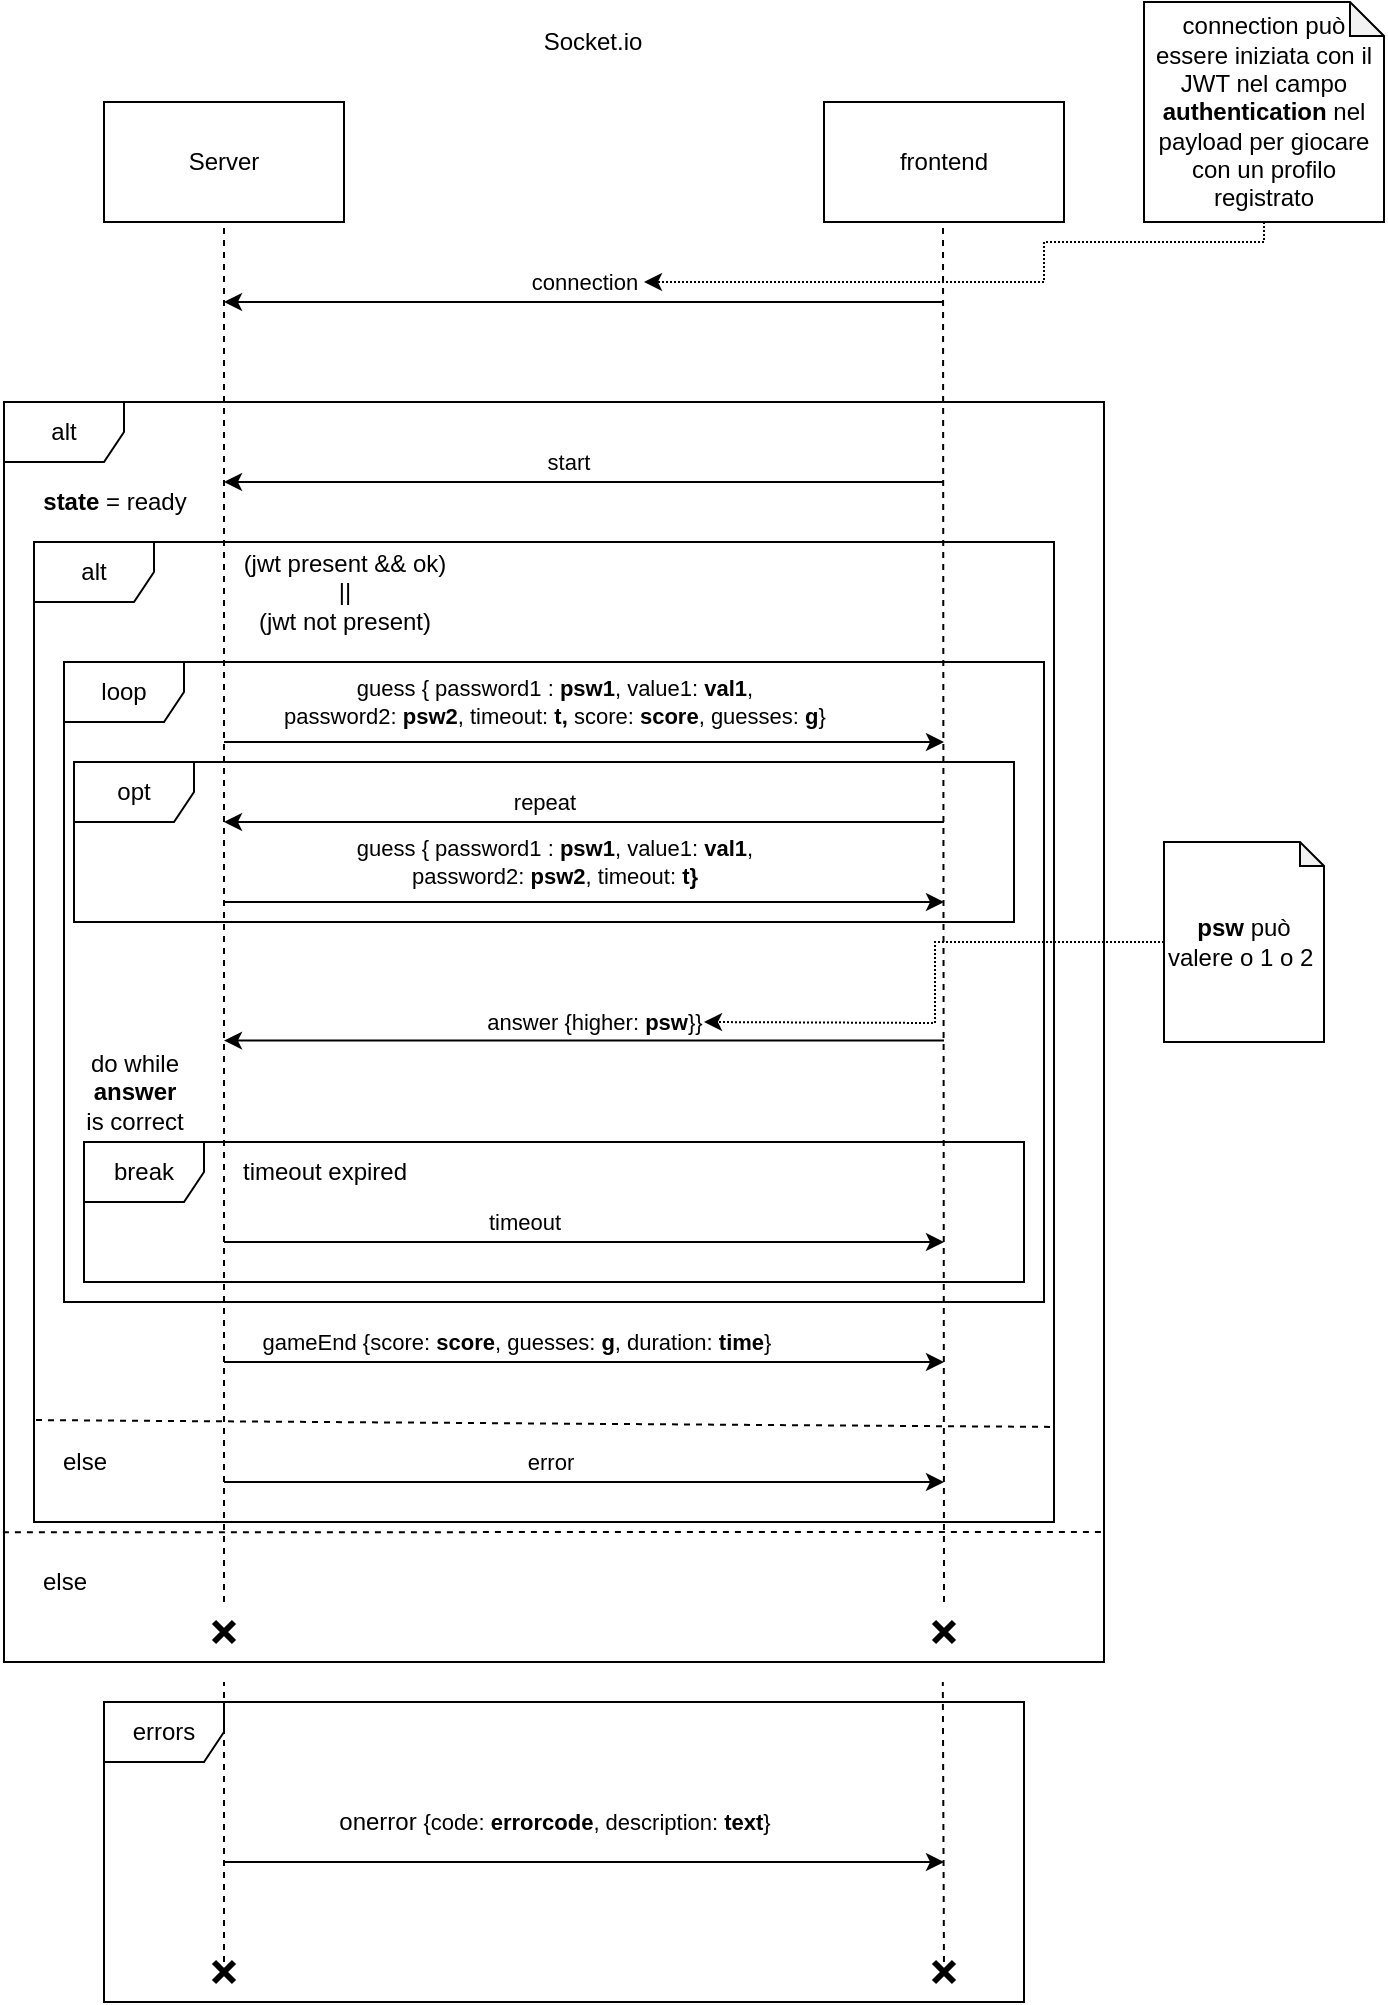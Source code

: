 <mxfile version="13.1.3">
    <diagram id="87FGbv0y3CxCdWk-Q4nV" name="Page-1">
        <mxGraphModel dx="540" dy="420" grid="1" gridSize="10" guides="1" tooltips="1" connect="1" arrows="1" fold="1" page="1" pageScale="1" pageWidth="827" pageHeight="1169" math="0" shadow="0">
            <root>
                <mxCell id="0"/>
                <mxCell id="1" parent="0"/>
                <mxCell id="Xm_MsKvLFg5GjumQJe7x-57" value="break" style="shape=umlFrame;whiteSpace=wrap;html=1;" parent="1" vertex="1">
                    <mxGeometry x="130" y="580" width="470" height="70" as="geometry"/>
                </mxCell>
                <mxCell id="Xm_MsKvLFg5GjumQJe7x-19" value="alt" style="shape=umlFrame;whiteSpace=wrap;html=1;" parent="1" vertex="1">
                    <mxGeometry x="90" y="210" width="550" height="630" as="geometry"/>
                </mxCell>
                <mxCell id="Xm_MsKvLFg5GjumQJe7x-29" value="alt" style="shape=umlFrame;whiteSpace=wrap;html=1;" parent="1" vertex="1">
                    <mxGeometry x="105" y="280" width="510" height="490" as="geometry"/>
                </mxCell>
                <mxCell id="Xm_MsKvLFg5GjumQJe7x-50" value="loop" style="shape=umlFrame;whiteSpace=wrap;html=1;" parent="1" vertex="1">
                    <mxGeometry x="120" y="340" width="490" height="320" as="geometry"/>
                </mxCell>
                <mxCell id="Xm_MsKvLFg5GjumQJe7x-38" value="opt" style="shape=umlFrame;whiteSpace=wrap;html=1;" parent="1" vertex="1">
                    <mxGeometry x="125" y="390" width="470" height="80" as="geometry"/>
                </mxCell>
                <mxCell id="Xm_MsKvLFg5GjumQJe7x-35" value="" style="endArrow=classic;html=1;" parent="1" edge="1">
                    <mxGeometry width="50" height="50" relative="1" as="geometry">
                        <mxPoint x="560" y="420" as="sourcePoint"/>
                        <mxPoint x="200" y="420" as="targetPoint"/>
                    </mxGeometry>
                </mxCell>
                <mxCell id="Xm_MsKvLFg5GjumQJe7x-37" value="repeat" style="edgeLabel;html=1;align=center;verticalAlign=middle;resizable=0;points=[];" parent="Xm_MsKvLFg5GjumQJe7x-35" vertex="1" connectable="0">
                    <mxGeometry x="0.183" relative="1" as="geometry">
                        <mxPoint x="13.1" y="-10" as="offset"/>
                    </mxGeometry>
                </mxCell>
                <mxCell id="Xm_MsKvLFg5GjumQJe7x-4" value="Server" style="rounded=0;whiteSpace=wrap;html=1;" parent="1" vertex="1">
                    <mxGeometry x="140" y="60" width="120" height="60" as="geometry"/>
                </mxCell>
                <mxCell id="Xm_MsKvLFg5GjumQJe7x-5" value="frontend" style="rounded=0;whiteSpace=wrap;html=1;" parent="1" vertex="1">
                    <mxGeometry x="500" y="60" width="120" height="60" as="geometry"/>
                </mxCell>
                <mxCell id="Xm_MsKvLFg5GjumQJe7x-6" value="" style="endArrow=none;dashed=1;html=1;entryX=0.5;entryY=1;entryDx=0;entryDy=0;" parent="1" target="Xm_MsKvLFg5GjumQJe7x-4" edge="1">
                    <mxGeometry width="50" height="50" relative="1" as="geometry">
                        <mxPoint x="200" y="810" as="sourcePoint"/>
                        <mxPoint x="370" y="440" as="targetPoint"/>
                    </mxGeometry>
                </mxCell>
                <mxCell id="Xm_MsKvLFg5GjumQJe7x-7" value="" style="endArrow=none;dashed=1;html=1;entryX=0.5;entryY=1;entryDx=0;entryDy=0;" parent="1" edge="1">
                    <mxGeometry width="50" height="50" relative="1" as="geometry">
                        <mxPoint x="560" y="810" as="sourcePoint"/>
                        <mxPoint x="559.5" y="120" as="targetPoint"/>
                    </mxGeometry>
                </mxCell>
                <mxCell id="Xm_MsKvLFg5GjumQJe7x-8" value="" style="endArrow=classic;html=1;" parent="1" edge="1">
                    <mxGeometry width="50" height="50" relative="1" as="geometry">
                        <mxPoint x="560" y="160" as="sourcePoint"/>
                        <mxPoint x="200" y="160" as="targetPoint"/>
                    </mxGeometry>
                </mxCell>
                <mxCell id="Xm_MsKvLFg5GjumQJe7x-9" value="connection" style="edgeLabel;html=1;align=center;verticalAlign=middle;resizable=0;points=[];" parent="Xm_MsKvLFg5GjumQJe7x-8" vertex="1" connectable="0">
                    <mxGeometry x="-0.4" y="2" relative="1" as="geometry">
                        <mxPoint x="-72" y="-12" as="offset"/>
                    </mxGeometry>
                </mxCell>
                <mxCell id="Xm_MsKvLFg5GjumQJe7x-10" value="Socket.io" style="text;html=1;align=center;verticalAlign=middle;resizable=0;points=[];autosize=1;" parent="1" vertex="1">
                    <mxGeometry x="354" y="20" width="60" height="20" as="geometry"/>
                </mxCell>
                <mxCell id="Xm_MsKvLFg5GjumQJe7x-20" value="" style="endArrow=none;dashed=1;html=1;exitX=-0.001;exitY=0.897;exitDx=0;exitDy=0;exitPerimeter=0;" parent="1" source="Xm_MsKvLFg5GjumQJe7x-19" edge="1">
                    <mxGeometry width="50" height="50" relative="1" as="geometry">
                        <mxPoint x="390" y="300" as="sourcePoint"/>
                        <mxPoint x="640" y="775" as="targetPoint"/>
                    </mxGeometry>
                </mxCell>
                <mxCell id="Xm_MsKvLFg5GjumQJe7x-21" value="&lt;b&gt;state&lt;/b&gt; = ready" style="text;html=1;align=center;verticalAlign=middle;resizable=0;points=[];autosize=1;" parent="1" vertex="1">
                    <mxGeometry x="100" y="250" width="90" height="20" as="geometry"/>
                </mxCell>
                <mxCell id="Xm_MsKvLFg5GjumQJe7x-22" value="else" style="text;html=1;align=center;verticalAlign=middle;resizable=0;points=[];autosize=1;rotation=0;" parent="1" vertex="1">
                    <mxGeometry x="110" y="730" width="40" height="20" as="geometry"/>
                </mxCell>
                <mxCell id="Xm_MsKvLFg5GjumQJe7x-23" value="" style="endArrow=classic;html=1;" parent="1" edge="1">
                    <mxGeometry width="50" height="50" relative="1" as="geometry">
                        <mxPoint x="560" y="250" as="sourcePoint"/>
                        <mxPoint x="200" y="250" as="targetPoint"/>
                    </mxGeometry>
                </mxCell>
                <mxCell id="Xm_MsKvLFg5GjumQJe7x-24" value="start" style="edgeLabel;html=1;align=center;verticalAlign=middle;resizable=0;points=[];" parent="Xm_MsKvLFg5GjumQJe7x-23" vertex="1" connectable="0">
                    <mxGeometry x="0.046" relative="1" as="geometry">
                        <mxPoint y="-10" as="offset"/>
                    </mxGeometry>
                </mxCell>
                <mxCell id="Xm_MsKvLFg5GjumQJe7x-26" style="edgeStyle=orthogonalEdgeStyle;rounded=0;orthogonalLoop=1;jettySize=auto;html=1;dashed=1;dashPattern=1 1;exitX=0.5;exitY=1;exitDx=0;exitDy=0;exitPerimeter=0;" parent="1" source="Xm_MsKvLFg5GjumQJe7x-25" edge="1">
                    <mxGeometry relative="1" as="geometry">
                        <mxPoint x="410" y="150" as="targetPoint"/>
                        <Array as="points">
                            <mxPoint x="720" y="130"/>
                            <mxPoint x="610" y="130"/>
                            <mxPoint x="610" y="150"/>
                        </Array>
                    </mxGeometry>
                </mxCell>
                <mxCell id="Xm_MsKvLFg5GjumQJe7x-25" value="connection può essere iniziata con il JWT nel campo &lt;b&gt;authentication &lt;/b&gt;nel payload&lt;b&gt;&amp;nbsp;&lt;/b&gt;per giocare con un profilo registrato" style="shape=note;whiteSpace=wrap;html=1;backgroundOutline=1;darkOpacity=0.05;size=17;" parent="1" vertex="1">
                    <mxGeometry x="660" y="10" width="120" height="110" as="geometry"/>
                </mxCell>
                <mxCell id="Xm_MsKvLFg5GjumQJe7x-30" value="(jwt present &amp;amp;&amp;amp; ok)&lt;br&gt;||&lt;br&gt;(jwt not present)" style="text;html=1;align=center;verticalAlign=middle;resizable=0;points=[];autosize=1;" parent="1" vertex="1">
                    <mxGeometry x="200" y="280" width="120" height="50" as="geometry"/>
                </mxCell>
                <mxCell id="Xm_MsKvLFg5GjumQJe7x-33" value="" style="endArrow=classic;html=1;" parent="1" edge="1">
                    <mxGeometry width="50" height="50" relative="1" as="geometry">
                        <mxPoint x="200" y="380" as="sourcePoint"/>
                        <mxPoint x="560" y="380" as="targetPoint"/>
                    </mxGeometry>
                </mxCell>
                <mxCell id="Xm_MsKvLFg5GjumQJe7x-34" value="guess { password1 : &lt;b&gt;psw1&lt;/b&gt;, value1: &lt;b&gt;val1&lt;/b&gt;, &lt;br&gt;password2: &lt;b&gt;psw2&lt;/b&gt;, timeout: &lt;b&gt;t, &lt;/b&gt;score: &lt;b&gt;score&lt;/b&gt;, guesses: &lt;b&gt;g&lt;/b&gt;}&lt;span style=&quot;color: rgba(0 , 0 , 0 , 0) ; font-family: monospace ; font-size: 0px ; background-color: rgb(248 , 249 , 250)&quot;&gt;%3CmxGraphModel%3E%3Croot%3E%3CmxCell%20id%3D%220%22%2F%3E%3CmxCell%20id%3D%221%22%20parent%3D%220%22%2F%3E%3CmxCell%20id%3D%222%22%20value%3D%22%22%20style%3D%22endArrow%3Dnone%3Bdashed%3D1%3Bhtml%3D1%3BentryX%3D0.5%3BentryY%3D1%3BentryDx%3D0%3BentryDy%3D0%3B%22%20edge%3D%221%22%20parent%3D%221%22%3E%3CmxGeometry%20width%3D%2250%22%20height%3D%2250%22%20relative%3D%221%22%20as%3D%22geometry%22%3E%3CmxPoint%20x%3D%22200%22%20y%3D%22760%22%20as%3D%22sourcePoint%22%2F%3E%3CmxPoint%20x%3D%22200%22%20y%3D%22120%22%20as%3D%22targetPoint%22%2F%3E%3C%2FmxGeometry%3E%3C%2FmxCell%3E%3C%2Froot%3E%3C%2FmxGraphModel%3E&lt;b&gt;v&lt;/b&gt;&lt;/span&gt;" style="edgeLabel;html=1;align=center;verticalAlign=middle;resizable=0;points=[];" parent="Xm_MsKvLFg5GjumQJe7x-33" vertex="1" connectable="0">
                    <mxGeometry x="-0.114" relative="1" as="geometry">
                        <mxPoint x="5.69" y="-20" as="offset"/>
                    </mxGeometry>
                </mxCell>
                <mxCell id="Xm_MsKvLFg5GjumQJe7x-39" value="" style="endArrow=classic;html=1;" parent="1" edge="1">
                    <mxGeometry width="50" height="50" relative="1" as="geometry">
                        <mxPoint x="200.0" y="460" as="sourcePoint"/>
                        <mxPoint x="560" y="460" as="targetPoint"/>
                    </mxGeometry>
                </mxCell>
                <mxCell id="Xm_MsKvLFg5GjumQJe7x-40" value="guess { password1 : &lt;b&gt;psw1&lt;/b&gt;, value1: &lt;b&gt;val1&lt;/b&gt;, &lt;br&gt;password2: &lt;b&gt;psw2&lt;/b&gt;, timeout: &lt;b&gt;t}&lt;/b&gt;&lt;span style=&quot;color: rgba(0 , 0 , 0 , 0) ; font-family: monospace ; font-size: 0px ; background-color: rgb(248 , 249 , 250)&quot;&gt;%3CmxGraphModel%3E%3Croot%3E%3CmxCell%20id%3D%220%22%2F%3E%3CmxCell%20id%3D%221%22%20parent%3D%220%22%2F%3E%3CmxCell%20id%3D%222%22%20value%3D%22%22%20style%3D%22endArrow%3Dnone%3Bdashed%3D1%3Bhtml%3D1%3BentryX%3D0.5%3BentryY%3D1%3BentryDx%3D0%3BentryDy%3D0%3B%22%20edge%3D%221%22%20parent%3D%221%22%3E%3CmxGeometry%20width%3D%2250%22%20height%3D%2250%22%20relative%3D%221%22%20as%3D%22geometry%22%3E%3CmxPoint%20x%3D%22200%22%20y%3D%22760%22%20as%3D%22sourcePoint%22%2F%3E%3CmxPoint%20x%3D%22200%22%20y%3D%22120%22%20as%3D%22targetPoint%22%2F%3E%3C%2FmxGeometry%3E%3C%2FmxCell%3E%3C%2Froot%3E%3C%2FmxGraphModel%3E&lt;b&gt;v&lt;/b&gt;&lt;/span&gt;" style="edgeLabel;html=1;align=center;verticalAlign=middle;resizable=0;points=[];" parent="Xm_MsKvLFg5GjumQJe7x-39" vertex="1" connectable="0">
                    <mxGeometry x="-0.114" relative="1" as="geometry">
                        <mxPoint x="5.69" y="-20" as="offset"/>
                    </mxGeometry>
                </mxCell>
                <mxCell id="Xm_MsKvLFg5GjumQJe7x-43" value="" style="endArrow=classic;html=1;" parent="1" edge="1">
                    <mxGeometry width="50" height="50" relative="1" as="geometry">
                        <mxPoint x="560" y="529.31" as="sourcePoint"/>
                        <mxPoint x="200" y="529.31" as="targetPoint"/>
                    </mxGeometry>
                </mxCell>
                <mxCell id="Xm_MsKvLFg5GjumQJe7x-44" value="answer {higher: &lt;b&gt;psw&lt;/b&gt;}}" style="edgeLabel;html=1;align=center;verticalAlign=middle;resizable=0;points=[];" parent="Xm_MsKvLFg5GjumQJe7x-43" vertex="1" connectable="0">
                    <mxGeometry x="-0.032" y="-2" relative="1" as="geometry">
                        <mxPoint x="-1.52" y="-8" as="offset"/>
                    </mxGeometry>
                </mxCell>
                <mxCell id="Xm_MsKvLFg5GjumQJe7x-46" style="edgeStyle=orthogonalEdgeStyle;rounded=0;orthogonalLoop=1;jettySize=auto;html=1;dashed=1;dashPattern=1 1;" parent="1" source="Xm_MsKvLFg5GjumQJe7x-45" edge="1">
                    <mxGeometry relative="1" as="geometry">
                        <mxPoint x="440" y="520" as="targetPoint"/>
                    </mxGeometry>
                </mxCell>
                <mxCell id="Xm_MsKvLFg5GjumQJe7x-45" value="&lt;b&gt;psw &lt;/b&gt;può valere o 1 o 2&lt;b&gt;&amp;nbsp;&lt;/b&gt;&lt;span style=&quot;color: rgba(0 , 0 , 0 , 0) ; font-family: monospace ; font-size: 0px&quot;&gt;%3CmxGraphModel%3E%3Croot%3E%3CmxCell%20id%3D%220%22%2F%3E%3CmxCell%20id%3D%221%22%20parent%3D%220%22%2F%3E%3CmxCell%20id%3D%222%22%20value%3D%22loop%22%20style%3D%22shape%3DumlFrame%3BwhiteSpace%3Dwrap%3Bhtml%3D1%3B%22%20vertex%3D%221%22%20parent%3D%221%22%3E%3CmxGeometry%20x%3D%22130%22%20y%3D%22400%22%20width%3D%22480%22%20height%3D%22160%22%20as%3D%22geometry%22%2F%3E%3C%2FmxCell%3E%3C%2Froot%3E%3C%2FmxGraphModel%3Evapuò valre&lt;/span&gt;" style="shape=note;whiteSpace=wrap;html=1;backgroundOutline=1;darkOpacity=0.05;size=12;" parent="1" vertex="1">
                    <mxGeometry x="670" y="430" width="80" height="100" as="geometry"/>
                </mxCell>
                <mxCell id="Xm_MsKvLFg5GjumQJe7x-51" value="do while &lt;br&gt;&lt;b&gt;answer &lt;br&gt;&lt;/b&gt;is correct" style="text;html=1;align=center;verticalAlign=middle;resizable=0;points=[];autosize=1;" parent="1" vertex="1">
                    <mxGeometry x="125" y="530" width="60" height="50" as="geometry"/>
                </mxCell>
                <mxCell id="Xm_MsKvLFg5GjumQJe7x-52" value="" style="endArrow=classic;html=1;" parent="1" edge="1">
                    <mxGeometry width="50" height="50" relative="1" as="geometry">
                        <mxPoint x="200" y="690" as="sourcePoint"/>
                        <mxPoint x="560" y="690" as="targetPoint"/>
                    </mxGeometry>
                </mxCell>
                <mxCell id="Xm_MsKvLFg5GjumQJe7x-53" value="gameEnd {score:&amp;nbsp;&lt;b&gt;score&lt;/b&gt;, guesses:&amp;nbsp;&lt;b&gt;g&lt;/b&gt;, duration: &lt;b&gt;time&lt;/b&gt;}" style="edgeLabel;html=1;align=center;verticalAlign=middle;resizable=0;points=[];" parent="Xm_MsKvLFg5GjumQJe7x-52" vertex="1" connectable="0">
                    <mxGeometry x="-0.192" relative="1" as="geometry">
                        <mxPoint y="-10" as="offset"/>
                    </mxGeometry>
                </mxCell>
                <mxCell id="Xm_MsKvLFg5GjumQJe7x-54" value="" style="endArrow=none;dashed=1;html=1;exitX=0.002;exitY=0.896;exitDx=0;exitDy=0;exitPerimeter=0;entryX=1.001;entryY=0.903;entryDx=0;entryDy=0;entryPerimeter=0;" parent="1" source="Xm_MsKvLFg5GjumQJe7x-29" target="Xm_MsKvLFg5GjumQJe7x-29" edge="1">
                    <mxGeometry width="50" height="50" relative="1" as="geometry">
                        <mxPoint x="410" y="550" as="sourcePoint"/>
                        <mxPoint x="460" y="500" as="targetPoint"/>
                    </mxGeometry>
                </mxCell>
                <mxCell id="Xm_MsKvLFg5GjumQJe7x-55" value="else" style="text;html=1;align=center;verticalAlign=middle;resizable=0;points=[];autosize=1;rotation=0;" parent="1" vertex="1">
                    <mxGeometry x="100" y="790" width="40" height="20" as="geometry"/>
                </mxCell>
                <mxCell id="Xm_MsKvLFg5GjumQJe7x-58" value="timeout expired" style="text;html=1;align=center;verticalAlign=middle;resizable=0;points=[];autosize=1;" parent="1" vertex="1">
                    <mxGeometry x="200" y="585" width="100" height="20" as="geometry"/>
                </mxCell>
                <mxCell id="Xm_MsKvLFg5GjumQJe7x-59" value="" style="endArrow=classic;html=1;" parent="1" edge="1">
                    <mxGeometry width="50" height="50" relative="1" as="geometry">
                        <mxPoint x="200" y="630" as="sourcePoint"/>
                        <mxPoint x="560" y="630" as="targetPoint"/>
                    </mxGeometry>
                </mxCell>
                <mxCell id="Xm_MsKvLFg5GjumQJe7x-60" value="timeout" style="edgeLabel;html=1;align=center;verticalAlign=middle;resizable=0;points=[];" parent="Xm_MsKvLFg5GjumQJe7x-59" vertex="1" connectable="0">
                    <mxGeometry x="-0.249" y="1" relative="1" as="geometry">
                        <mxPoint x="14.83" y="-9" as="offset"/>
                    </mxGeometry>
                </mxCell>
                <mxCell id="Xm_MsKvLFg5GjumQJe7x-62" value="" style="endArrow=classic;html=1;" parent="1" edge="1">
                    <mxGeometry width="50" height="50" relative="1" as="geometry">
                        <mxPoint x="200" y="750" as="sourcePoint"/>
                        <mxPoint x="560" y="750" as="targetPoint"/>
                    </mxGeometry>
                </mxCell>
                <mxCell id="Xm_MsKvLFg5GjumQJe7x-64" value="error" style="edgeLabel;html=1;align=center;verticalAlign=middle;resizable=0;points=[];" parent="Xm_MsKvLFg5GjumQJe7x-62" vertex="1" connectable="0">
                    <mxGeometry x="-0.557" y="-2" relative="1" as="geometry">
                        <mxPoint x="82.93" y="-12" as="offset"/>
                    </mxGeometry>
                </mxCell>
                <mxCell id="Xm_MsKvLFg5GjumQJe7x-69" value="" style="shape=umlDestroy;whiteSpace=wrap;html=1;strokeWidth=3;" parent="1" vertex="1">
                    <mxGeometry x="195" y="820" width="10" height="10" as="geometry"/>
                </mxCell>
                <mxCell id="Xm_MsKvLFg5GjumQJe7x-72" value="" style="shape=umlDestroy;whiteSpace=wrap;html=1;strokeWidth=3;" parent="1" vertex="1">
                    <mxGeometry x="555" y="820" width="10" height="10" as="geometry"/>
                </mxCell>
                <mxCell id="Xm_MsKvLFg5GjumQJe7x-76" value="errors" style="shape=umlFrame;whiteSpace=wrap;html=1;" parent="1" vertex="1">
                    <mxGeometry x="140" y="860" width="460" height="150" as="geometry"/>
                </mxCell>
                <mxCell id="Xm_MsKvLFg5GjumQJe7x-77" value="" style="endArrow=none;dashed=1;html=1;" parent="1" source="zyYeEw9DviOeEFQDKdv3-1" edge="1">
                    <mxGeometry width="50" height="50" relative="1" as="geometry">
                        <mxPoint x="200" y="1040" as="sourcePoint"/>
                        <mxPoint x="200" y="850" as="targetPoint"/>
                    </mxGeometry>
                </mxCell>
                <mxCell id="Xm_MsKvLFg5GjumQJe7x-78" value="" style="endArrow=none;dashed=1;html=1;" parent="1" source="zyYeEw9DviOeEFQDKdv3-3" edge="1">
                    <mxGeometry width="50" height="50" relative="1" as="geometry">
                        <mxPoint x="559.41" y="1040" as="sourcePoint"/>
                        <mxPoint x="559.41" y="850" as="targetPoint"/>
                    </mxGeometry>
                </mxCell>
                <mxCell id="Xm_MsKvLFg5GjumQJe7x-79" value="" style="endArrow=classic;html=1;" parent="1" edge="1">
                    <mxGeometry width="50" height="50" relative="1" as="geometry">
                        <mxPoint x="200" y="940" as="sourcePoint"/>
                        <mxPoint x="560" y="940" as="targetPoint"/>
                        <Array as="points">
                            <mxPoint x="370" y="940"/>
                        </Array>
                    </mxGeometry>
                </mxCell>
                <mxCell id="Xm_MsKvLFg5GjumQJe7x-82" value="onerror&amp;nbsp;&lt;span style=&quot;font-size: 11px ; background-color: rgb(255 , 255 , 255)&quot;&gt;{code:&amp;nbsp;&lt;/span&gt;&lt;b style=&quot;font-size: 11px&quot;&gt;errorcode&lt;/b&gt;&lt;span style=&quot;font-size: 11px ; background-color: rgb(255 , 255 , 255)&quot;&gt;, description:&amp;nbsp;&lt;/span&gt;&lt;b style=&quot;font-size: 11px&quot;&gt;text&lt;/b&gt;&lt;span style=&quot;font-size: 11px ; background-color: rgb(255 , 255 , 255)&quot;&gt;}&lt;/span&gt;" style="text;html=1;align=center;verticalAlign=middle;resizable=0;points=[];autosize=1;" parent="1" vertex="1">
                    <mxGeometry x="250" y="910" width="230" height="20" as="geometry"/>
                </mxCell>
                <mxCell id="zyYeEw9DviOeEFQDKdv3-1" value="" style="shape=umlDestroy;whiteSpace=wrap;html=1;strokeWidth=3;" parent="1" vertex="1">
                    <mxGeometry x="195" y="990" width="10" height="10" as="geometry"/>
                </mxCell>
                <mxCell id="zyYeEw9DviOeEFQDKdv3-3" value="" style="shape=umlDestroy;whiteSpace=wrap;html=1;strokeWidth=3;" parent="1" vertex="1">
                    <mxGeometry x="555" y="990" width="10" height="10" as="geometry"/>
                </mxCell>
            </root>
        </mxGraphModel>
    </diagram>
</mxfile>